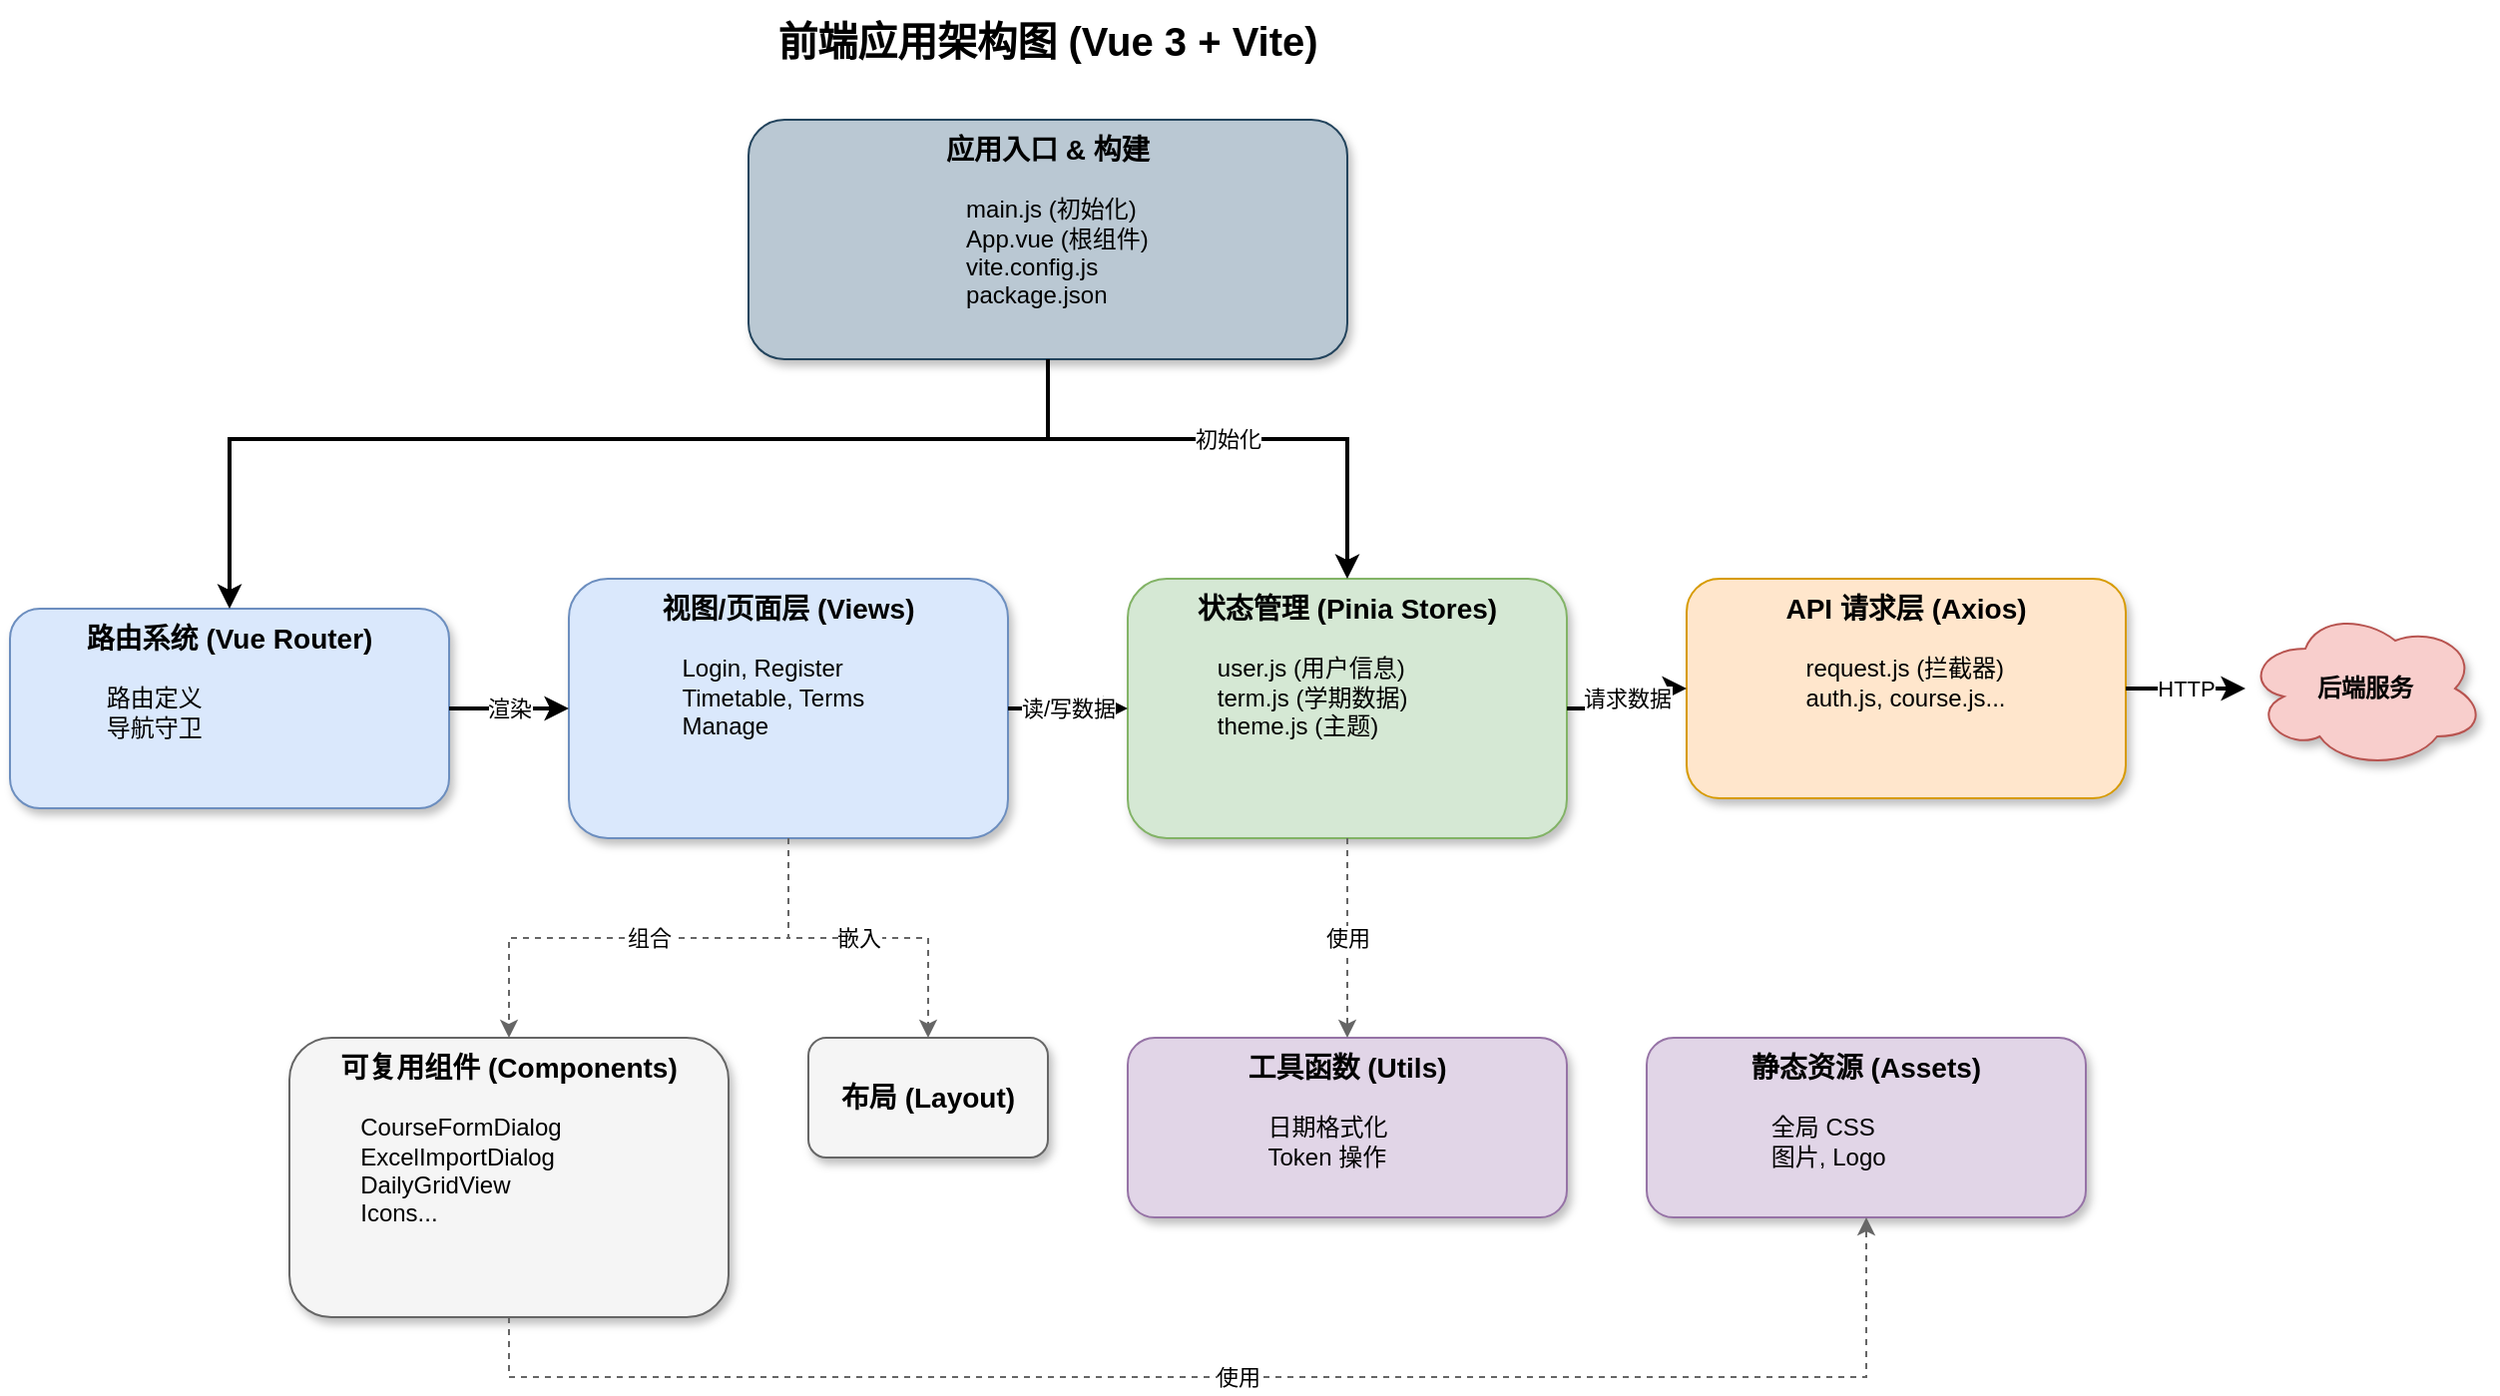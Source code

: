 <mxfile version="27.2.0">
  <diagram name="Frontend-Center-Out-Architecture" id="g8c2f5d1-3c99-6e2f-d40a-7b41h1g5f089">
    <mxGraphModel dx="1315" dy="991" grid="0" gridSize="10" guides="1" tooltips="1" connect="1" arrows="1" fold="1" page="1" pageScale="1" pageWidth="1654" pageHeight="1169" background="light-dark(#FFFFFF,#FFFFFF)" math="0" shadow="0">
      <root>
        <mxCell id="0" />
        <mxCell id="1" parent="0" />
        <mxCell id="title" value="前端应用架构图 (Vue 3 + Vite)" style="text;html=1;strokeColor=none;fillColor=none;align=center;verticalAlign=middle;whiteSpace=wrap;rounded=0;fontSize=20;fontStyle=1;" parent="1" vertex="1">
          <mxGeometry x="400" y="20" width="440" height="40" as="geometry" />
        </mxCell>
        <mxCell id="c-entry" value="&lt;b style=&quot;font-size: 14px;&quot;&gt;应用入口 &amp;amp; 构建&lt;/b&gt;&lt;br&gt;&lt;div style=&quot;text-align: left; margin-left: 10px;&quot;&gt;&lt;br&gt;main.js (初始化)&lt;br&gt;App.vue (根组件)&lt;br&gt;vite.config.js&lt;br&gt;package.json&lt;/div&gt;" style="rounded=1;whiteSpace=wrap;html=1;fillColor=#bac8d3;strokeColor=#23445d;shadow=1;align=center;verticalAlign=top;" parent="1" vertex="1">
          <mxGeometry x="470" y="80" width="300" height="120" as="geometry" />
        </mxCell>
        <mxCell id="c-router" value="&lt;b style=&quot;font-size: 14px;&quot;&gt;路由系统 (Vue Router)&lt;/b&gt;&lt;br&gt;&lt;div style=&quot;text-align: left; margin-left: 10px;&quot;&gt;&lt;br&gt;路由定义&lt;br&gt;导航守卫&lt;/div&gt;" style="rounded=1;whiteSpace=wrap;html=1;fillColor=#dae8fc;strokeColor=#6c8ebf;shadow=1;align=center;verticalAlign=top;" parent="1" vertex="1">
          <mxGeometry x="100" y="325" width="220" height="100" as="geometry" />
        </mxCell>
        <mxCell id="c-views" value="&lt;b style=&quot;font-size: 14px;&quot;&gt;视图/页面层 (Views)&lt;/b&gt;&lt;br&gt;&lt;div style=&quot;text-align: left; margin-left: 10px;&quot;&gt;&lt;br&gt;Login, Register&lt;br&gt;Timetable, Terms&lt;br&gt;Manage&lt;/div&gt;" style="rounded=1;whiteSpace=wrap;html=1;fillColor=#dae8fc;strokeColor=#6c8ebf;shadow=1;align=center;verticalAlign=top;" parent="1" vertex="1">
          <mxGeometry x="380" y="310" width="220" height="130" as="geometry" />
        </mxCell>
        <mxCell id="c-stores" value="&lt;b style=&quot;font-size: 14px;&quot;&gt;状态管理 (Pinia Stores)&lt;/b&gt;&lt;br&gt;&lt;div style=&quot;text-align: left; margin-left: 10px;&quot;&gt;&lt;br&gt;user.js (用户信息)&lt;br&gt;term.js (学期数据)&lt;br&gt;theme.js (主题)&lt;/div&gt;" style="rounded=1;whiteSpace=wrap;html=1;fillColor=#d5e8d4;strokeColor=#82b366;shadow=1;align=center;verticalAlign=top;" parent="1" vertex="1">
          <mxGeometry x="660" y="310" width="220" height="130" as="geometry" />
        </mxCell>
        <mxCell id="c-api" value="&lt;b style=&quot;font-size: 14px;&quot;&gt;API 请求层 (Axios)&lt;/b&gt;&lt;br&gt;&lt;div style=&quot;text-align: left; margin-left: 10px;&quot;&gt;&lt;br&gt;request.js (拦截器)&lt;br&gt;auth.js, course.js...&lt;/div&gt;" style="rounded=1;whiteSpace=wrap;html=1;fillColor=#ffe6cc;strokeColor=#d79b00;shadow=1;align=center;verticalAlign=top;" parent="1" vertex="1">
          <mxGeometry x="940" y="310" width="220" height="110" as="geometry" />
        </mxCell>
        <mxCell id="c-backend" value="&lt;b&gt;后端服务&lt;/b&gt;" style="shape=cloud;whiteSpace=wrap;html=1;fillColor=#f8cecc;strokeColor=#b85450;shadow=1;" parent="1" vertex="1">
          <mxGeometry x="1220" y="325" width="120" height="80" as="geometry" />
        </mxCell>
        <mxCell id="c-components" value="&lt;b style=&quot;font-size: 14px;&quot;&gt;可复用组件 (Components)&lt;/b&gt;&lt;br&gt;&lt;div style=&quot;text-align: left; margin-left: 10px;&quot;&gt;&lt;br&gt;CourseFormDialog&lt;br&gt;ExcelImportDialog&lt;br&gt;DailyGridView&lt;br&gt;Icons...&lt;/div&gt;" style="rounded=1;whiteSpace=wrap;html=1;fillColor=#f5f5f5;strokeColor=#666666;shadow=1;align=center;verticalAlign=top;" parent="1" vertex="1">
          <mxGeometry x="240" y="540" width="220" height="140" as="geometry" />
        </mxCell>
        <mxCell id="c-layout" value="&lt;b style=&quot;font-size: 14px;&quot;&gt;布局 (Layout)&lt;/b&gt;" style="rounded=1;whiteSpace=wrap;html=1;fillColor=#f5f5f5;strokeColor=#666666;shadow=1;align=center;verticalAlign=middle;" parent="1" vertex="1">
          <mxGeometry x="500" y="540" width="120" height="60" as="geometry" />
        </mxCell>
        <mxCell id="c-utils" value="&lt;b style=&quot;font-size: 14px;&quot;&gt;工具函数 (Utils)&lt;/b&gt;&lt;br&gt;&lt;div style=&quot;text-align: left; margin-left: 10px;&quot;&gt;&lt;br&gt;日期格式化&lt;br&gt;Token 操作&lt;/div&gt;" style="rounded=1;whiteSpace=wrap;html=1;fillColor=#e1d5e7;strokeColor=#9673a6;shadow=1;align=center;verticalAlign=top;" parent="1" vertex="1">
          <mxGeometry x="660" y="540" width="220" height="90" as="geometry" />
        </mxCell>
        <mxCell id="c-assets" value="&lt;b style=&quot;font-size: 14px;&quot;&gt;静态资源 (Assets)&lt;/b&gt;&lt;br&gt;&lt;div style=&quot;text-align: left; margin-left: 10px;&quot;&gt;&lt;br&gt;全局 CSS&lt;br&gt;图片, Logo&lt;/div&gt;" style="rounded=1;whiteSpace=wrap;html=1;fillColor=#e1d5e7;strokeColor=#9673a6;shadow=1;align=center;verticalAlign=top;" parent="1" vertex="1">
          <mxGeometry x="920" y="540" width="220" height="90" as="geometry" />
        </mxCell>
        <mxCell id="arrow-init" style="edgeStyle=orthogonalEdgeStyle;rounded=0;orthogonalLoop=1;jettySize=auto;html=1;endArrow=classic;endFill=1;strokeWidth=2;" parent="1" source="c-entry" target="c-router" edge="1">
          <mxGeometry relative="1" as="geometry">
            <Array as="points">
              <mxPoint x="620" y="240" />
              <mxPoint x="210" y="240" />
            </Array>
          </mxGeometry>
        </mxCell>
        <mxCell id="arrow-init2" value="初始化" style="edgeStyle=orthogonalEdgeStyle;rounded=0;orthogonalLoop=1;jettySize=auto;html=1;endArrow=classic;endFill=1;strokeWidth=2;" parent="1" source="c-entry" target="c-stores" edge="1">
          <mxGeometry relative="1" as="geometry">
            <Array as="points">
              <mxPoint x="620" y="240" />
              <mxPoint x="770" y="240" />
            </Array>
          </mxGeometry>
        </mxCell>
        <mxCell id="arrow-route-view" value="渲染" style="edgeStyle=orthogonalEdgeStyle;rounded=0;orthogonalLoop=1;jettySize=auto;html=1;endArrow=classic;endFill=1;strokeWidth=2;" parent="1" source="c-router" target="c-views" edge="1">
          <mxGeometry relative="1" as="geometry" />
        </mxCell>
        <mxCell id="arrow-view-store" value="读/写数据" style="edgeStyle=orthogonalEdgeStyle;rounded=0;orthogonalLoop=1;jettySize=auto;html=1;endArrow=classic;endFill=1;strokeWidth=2;entryX=0;entryY=0.5;entryDx=0;entryDy=0;exitX=1;exitY=0.5;exitDx=0;exitDy=0;" parent="1" source="c-views" target="c-stores" edge="1">
          <mxGeometry relative="1" as="geometry" />
        </mxCell>
        <mxCell id="arrow-store-api" value="请求数据" style="edgeStyle=orthogonalEdgeStyle;rounded=0;orthogonalLoop=1;jettySize=auto;html=1;endArrow=classic;endFill=1;strokeWidth=2;" parent="1" source="c-stores" target="c-api" edge="1">
          <mxGeometry relative="1" as="geometry" />
        </mxCell>
        <mxCell id="arrow-api-backend" value="HTTP" style="edgeStyle=orthogonalEdgeStyle;rounded=0;orthogonalLoop=1;jettySize=auto;html=1;endArrow=classic;endFill=1;strokeWidth=2;" parent="1" source="c-api" target="c-backend" edge="1">
          <mxGeometry relative="1" as="geometry" />
        </mxCell>
        <mxCell id="arrow-view-component" value="组合" style="edgeStyle=orthogonalEdgeStyle;rounded=0;orthogonalLoop=1;jettySize=auto;html=1;endArrow=classic;endFill=1;strokeColor=#666666;dashed=1;" parent="1" source="c-views" target="c-components" edge="1">
          <mxGeometry relative="1" as="geometry">
            <mxPoint x="490" y="440" as="sourcePoint" />
          </mxGeometry>
        </mxCell>
        <mxCell id="arrow-view-layout" value="嵌入" style="edgeStyle=orthogonalEdgeStyle;rounded=0;orthogonalLoop=1;jettySize=auto;html=1;endArrow=classic;endFill=1;strokeColor=#666666;dashed=1;" parent="1" source="c-views" target="c-layout" edge="1">
          <mxGeometry relative="1" as="geometry">
            <mxPoint x="490" y="440" as="sourcePoint" />
          </mxGeometry>
        </mxCell>
        <mxCell id="arrow-all-utils" value="使用" style="edgeStyle=orthogonalEdgeStyle;rounded=0;orthogonalLoop=1;jettySize=auto;html=1;endArrow=classic;endFill=1;strokeColor=#666666;dashed=1;" parent="1" source="c-stores" target="c-utils" edge="1">
          <mxGeometry relative="1" as="geometry">
            <mxPoint x="770" y="440" as="sourcePoint" />
          </mxGeometry>
        </mxCell>
        <mxCell id="arrow-all-assets" value="使用" style="edgeStyle=orthogonalEdgeStyle;rounded=0;orthogonalLoop=1;jettySize=auto;html=1;endArrow=classic;endFill=1;strokeColor=#666666;dashed=1;" parent="1" source="c-components" target="c-assets" edge="1">
          <mxGeometry relative="1" as="geometry">
            <Array as="points">
              <mxPoint x="350" y="710" />
              <mxPoint x="1030" y="710" />
            </Array>
          </mxGeometry>
        </mxCell>
      </root>
    </mxGraphModel>
  </diagram>
</mxfile>
